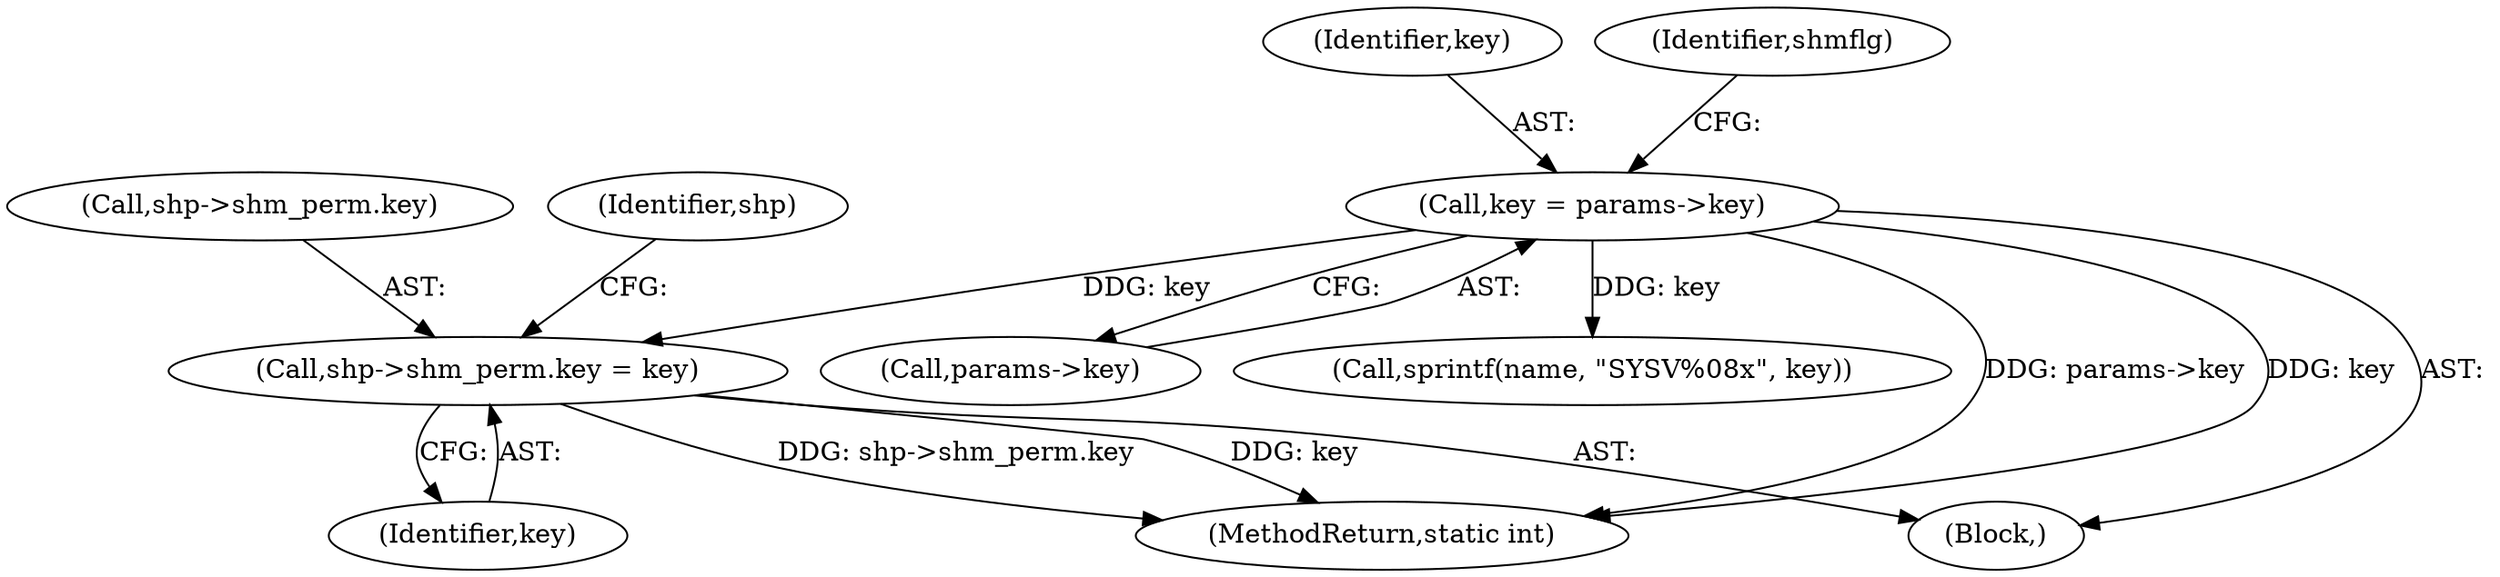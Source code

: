 digraph "0_linux_b9a532277938798b53178d5a66af6e2915cb27cf_0@pointer" {
"1000203" [label="(Call,shp->shm_perm.key = key)"];
"1000108" [label="(Call,key = params->key)"];
"1000109" [label="(Identifier,key)"];
"1000106" [label="(Block,)"];
"1000203" [label="(Call,shp->shm_perm.key = key)"];
"1000204" [label="(Call,shp->shm_perm.key)"];
"1000213" [label="(Identifier,shp)"];
"1000110" [label="(Call,params->key)"];
"1000456" [label="(MethodReturn,static int)"];
"1000209" [label="(Identifier,key)"];
"1000243" [label="(Call,sprintf(name, \"SYSV%08x\", key))"];
"1000108" [label="(Call,key = params->key)"];
"1000115" [label="(Identifier,shmflg)"];
"1000203" -> "1000106"  [label="AST: "];
"1000203" -> "1000209"  [label="CFG: "];
"1000204" -> "1000203"  [label="AST: "];
"1000209" -> "1000203"  [label="AST: "];
"1000213" -> "1000203"  [label="CFG: "];
"1000203" -> "1000456"  [label="DDG: key"];
"1000203" -> "1000456"  [label="DDG: shp->shm_perm.key"];
"1000108" -> "1000203"  [label="DDG: key"];
"1000108" -> "1000106"  [label="AST: "];
"1000108" -> "1000110"  [label="CFG: "];
"1000109" -> "1000108"  [label="AST: "];
"1000110" -> "1000108"  [label="AST: "];
"1000115" -> "1000108"  [label="CFG: "];
"1000108" -> "1000456"  [label="DDG: params->key"];
"1000108" -> "1000456"  [label="DDG: key"];
"1000108" -> "1000243"  [label="DDG: key"];
}
